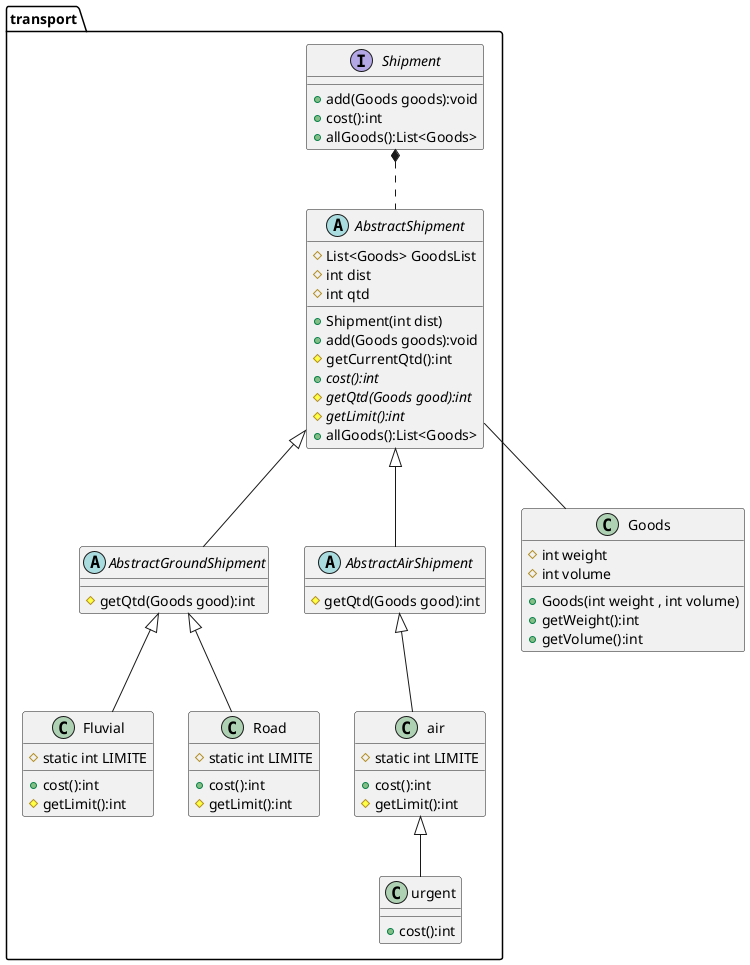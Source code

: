 @startuml
class Goods{
# int weight
# int volume
+ Goods(int weight , int volume)
+ getWeight():int
+ getVolume():int
}
package transport{
interface Shipment{
+ add(Goods goods):void
+ cost():int
+ allGoods():List<Goods>
}

abstract class AbstractShipment{
# List<Goods> GoodsList
# int dist
# int qtd
+ Shipment(int dist)
+ add(Goods goods):void
# getCurrentQtd():int
+ {abstract} cost():int
# {abstract} getQtd(Goods good):int
# {abstract} getLimit():int
+ allGoods():List<Goods>
}

Shipment *.. AbstractShipment
abstract class AbstractGroundShipment{
# getQtd(Goods good):int
}
AbstractShipment <|-- AbstractGroundShipment

class Fluvial{
# static int LIMITE
+ cost():int
# getLimit():int
}
class Road{
# static int LIMITE
+ cost():int
# getLimit():int
}
AbstractGroundShipment <|-- Fluvial
AbstractGroundShipment <|-- Road

abstract class AbstractAirShipment{

# getQtd(Goods good):int
}
AbstractShipment <|-- AbstractAirShipment
AbstractAirShipment <|-- air
class air{
# static int LIMITE
+ cost():int
# getLimit():int
}
class urgent{
+ cost():int
}
air <|-- urgent
}
AbstractShipment -- Goods
@enduml